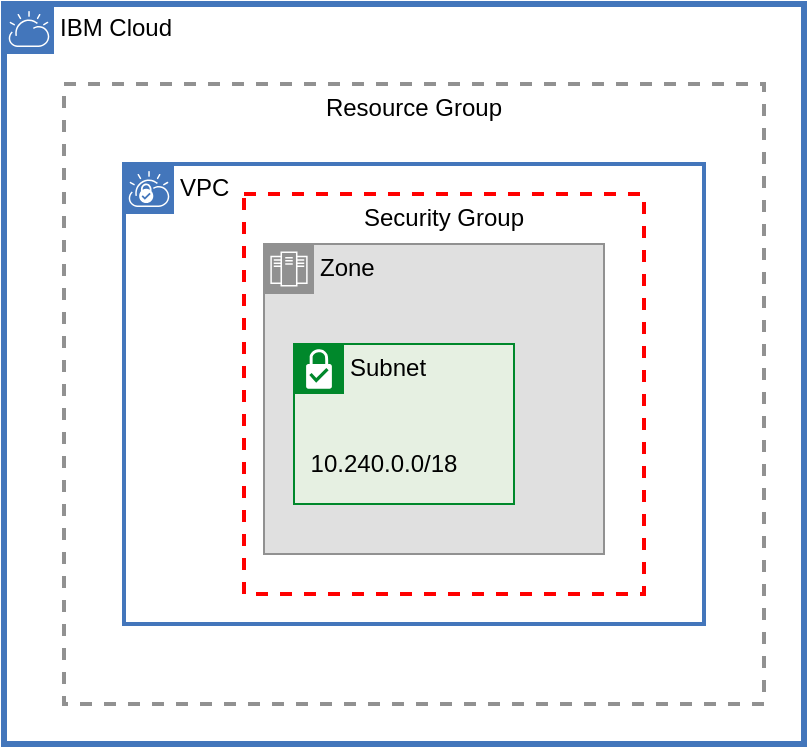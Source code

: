 <mxfile version="24.5.3" type="device">
  <diagram id="GNU3i8hCxYjH3E0Nk9u4" name="Page-1">
    <mxGraphModel dx="1114" dy="813" grid="1" gridSize="10" guides="1" tooltips="1" connect="1" arrows="1" fold="1" page="1" pageScale="1" pageWidth="850" pageHeight="1100" math="0" shadow="0">
      <root>
        <mxCell id="0" />
        <mxCell id="1" parent="0" />
        <mxCell id="rIICsEDAP1GdihtX-TnD-1" value="IBM Cloud" style="shape=mxgraph.ibm.box;prType=cloud;fontStyle=0;verticalAlign=top;align=left;spacingLeft=32;spacingTop=4;fillColor=none;rounded=0;whiteSpace=wrap;html=1;strokeColor=#4376BB;strokeWidth=3;dashed=0;container=1;spacing=-4;collapsible=0;expand=0;recursiveResize=0;" parent="1" vertex="1">
          <mxGeometry x="130" y="110" width="400" height="370" as="geometry" />
        </mxCell>
        <mxCell id="rIICsEDAP1GdihtX-TnD-4" value="Resource Group" style="fontStyle=0;verticalAlign=top;align=center;spacingTop=-2;fillColor=none;rounded=0;whiteSpace=wrap;html=1;strokeColor=#919191;strokeWidth=2;dashed=1;container=1;collapsible=0;expand=0;recursiveResize=0;" parent="rIICsEDAP1GdihtX-TnD-1" vertex="1">
          <mxGeometry x="30" y="40" width="350" height="310" as="geometry" />
        </mxCell>
        <mxCell id="rIICsEDAP1GdihtX-TnD-5" value="VPC" style="shape=mxgraph.ibm.box;prType=vpc;fontStyle=0;verticalAlign=top;align=left;spacingLeft=32;spacingTop=4;fillColor=none;rounded=0;whiteSpace=wrap;html=1;strokeColor=#4376BB;strokeWidth=2;dashed=0;container=1;spacing=-4;collapsible=0;expand=0;recursiveResize=0;" parent="rIICsEDAP1GdihtX-TnD-4" vertex="1">
          <mxGeometry x="30" y="40" width="290" height="230" as="geometry" />
        </mxCell>
        <mxCell id="KDQQx_HYrHywPaMqPA1d-1" value="Security Group" style="fontStyle=0;verticalAlign=top;align=center;spacingTop=-2;fillColor=none;rounded=0;whiteSpace=wrap;html=1;strokeColor=#FF0000;strokeWidth=2;dashed=1;container=1;collapsible=0;expand=0;recursiveResize=0;" vertex="1" parent="rIICsEDAP1GdihtX-TnD-5">
          <mxGeometry x="60" y="15" width="200" height="200" as="geometry" />
        </mxCell>
        <mxCell id="KDQQx_HYrHywPaMqPA1d-4" value="Zone" style="shape=mxgraph.ibm.box;prType=zone;fontStyle=0;verticalAlign=top;align=left;spacingLeft=32;spacingTop=4;fillColor=#E0E0E0;rounded=0;whiteSpace=wrap;html=1;strokeColor=#919191;strokeWidth=1;dashed=0;container=1;spacing=-4;collapsible=0;expand=0;recursiveResize=0;" vertex="1" parent="KDQQx_HYrHywPaMqPA1d-1">
          <mxGeometry x="10" y="25" width="170" height="155" as="geometry" />
        </mxCell>
        <mxCell id="KDQQx_HYrHywPaMqPA1d-2" value="Subnet" style="shape=mxgraph.ibm.box;prType=subnet;fontStyle=0;verticalAlign=top;align=left;spacingLeft=32;spacingTop=4;fillColor=#E6F0E2;rounded=0;whiteSpace=wrap;html=1;strokeColor=#00882B;strokeWidth=1;dashed=0;container=1;spacing=-4;collapsible=0;expand=0;recursiveResize=0;" vertex="1" parent="KDQQx_HYrHywPaMqPA1d-4">
          <mxGeometry x="15" y="50" width="110" height="80" as="geometry" />
        </mxCell>
        <mxCell id="KDQQx_HYrHywPaMqPA1d-3" value="10.240.0.0/18" style="text;strokeColor=none;align=center;fillColor=none;html=1;verticalAlign=middle;whiteSpace=wrap;rounded=0;" vertex="1" parent="KDQQx_HYrHywPaMqPA1d-2">
          <mxGeometry x="15" y="45" width="60" height="30" as="geometry" />
        </mxCell>
        <mxCell id="FXCXVvDxTQtwc45PbP1s-115" value="Icons" style="" parent="0" />
      </root>
    </mxGraphModel>
  </diagram>
</mxfile>
